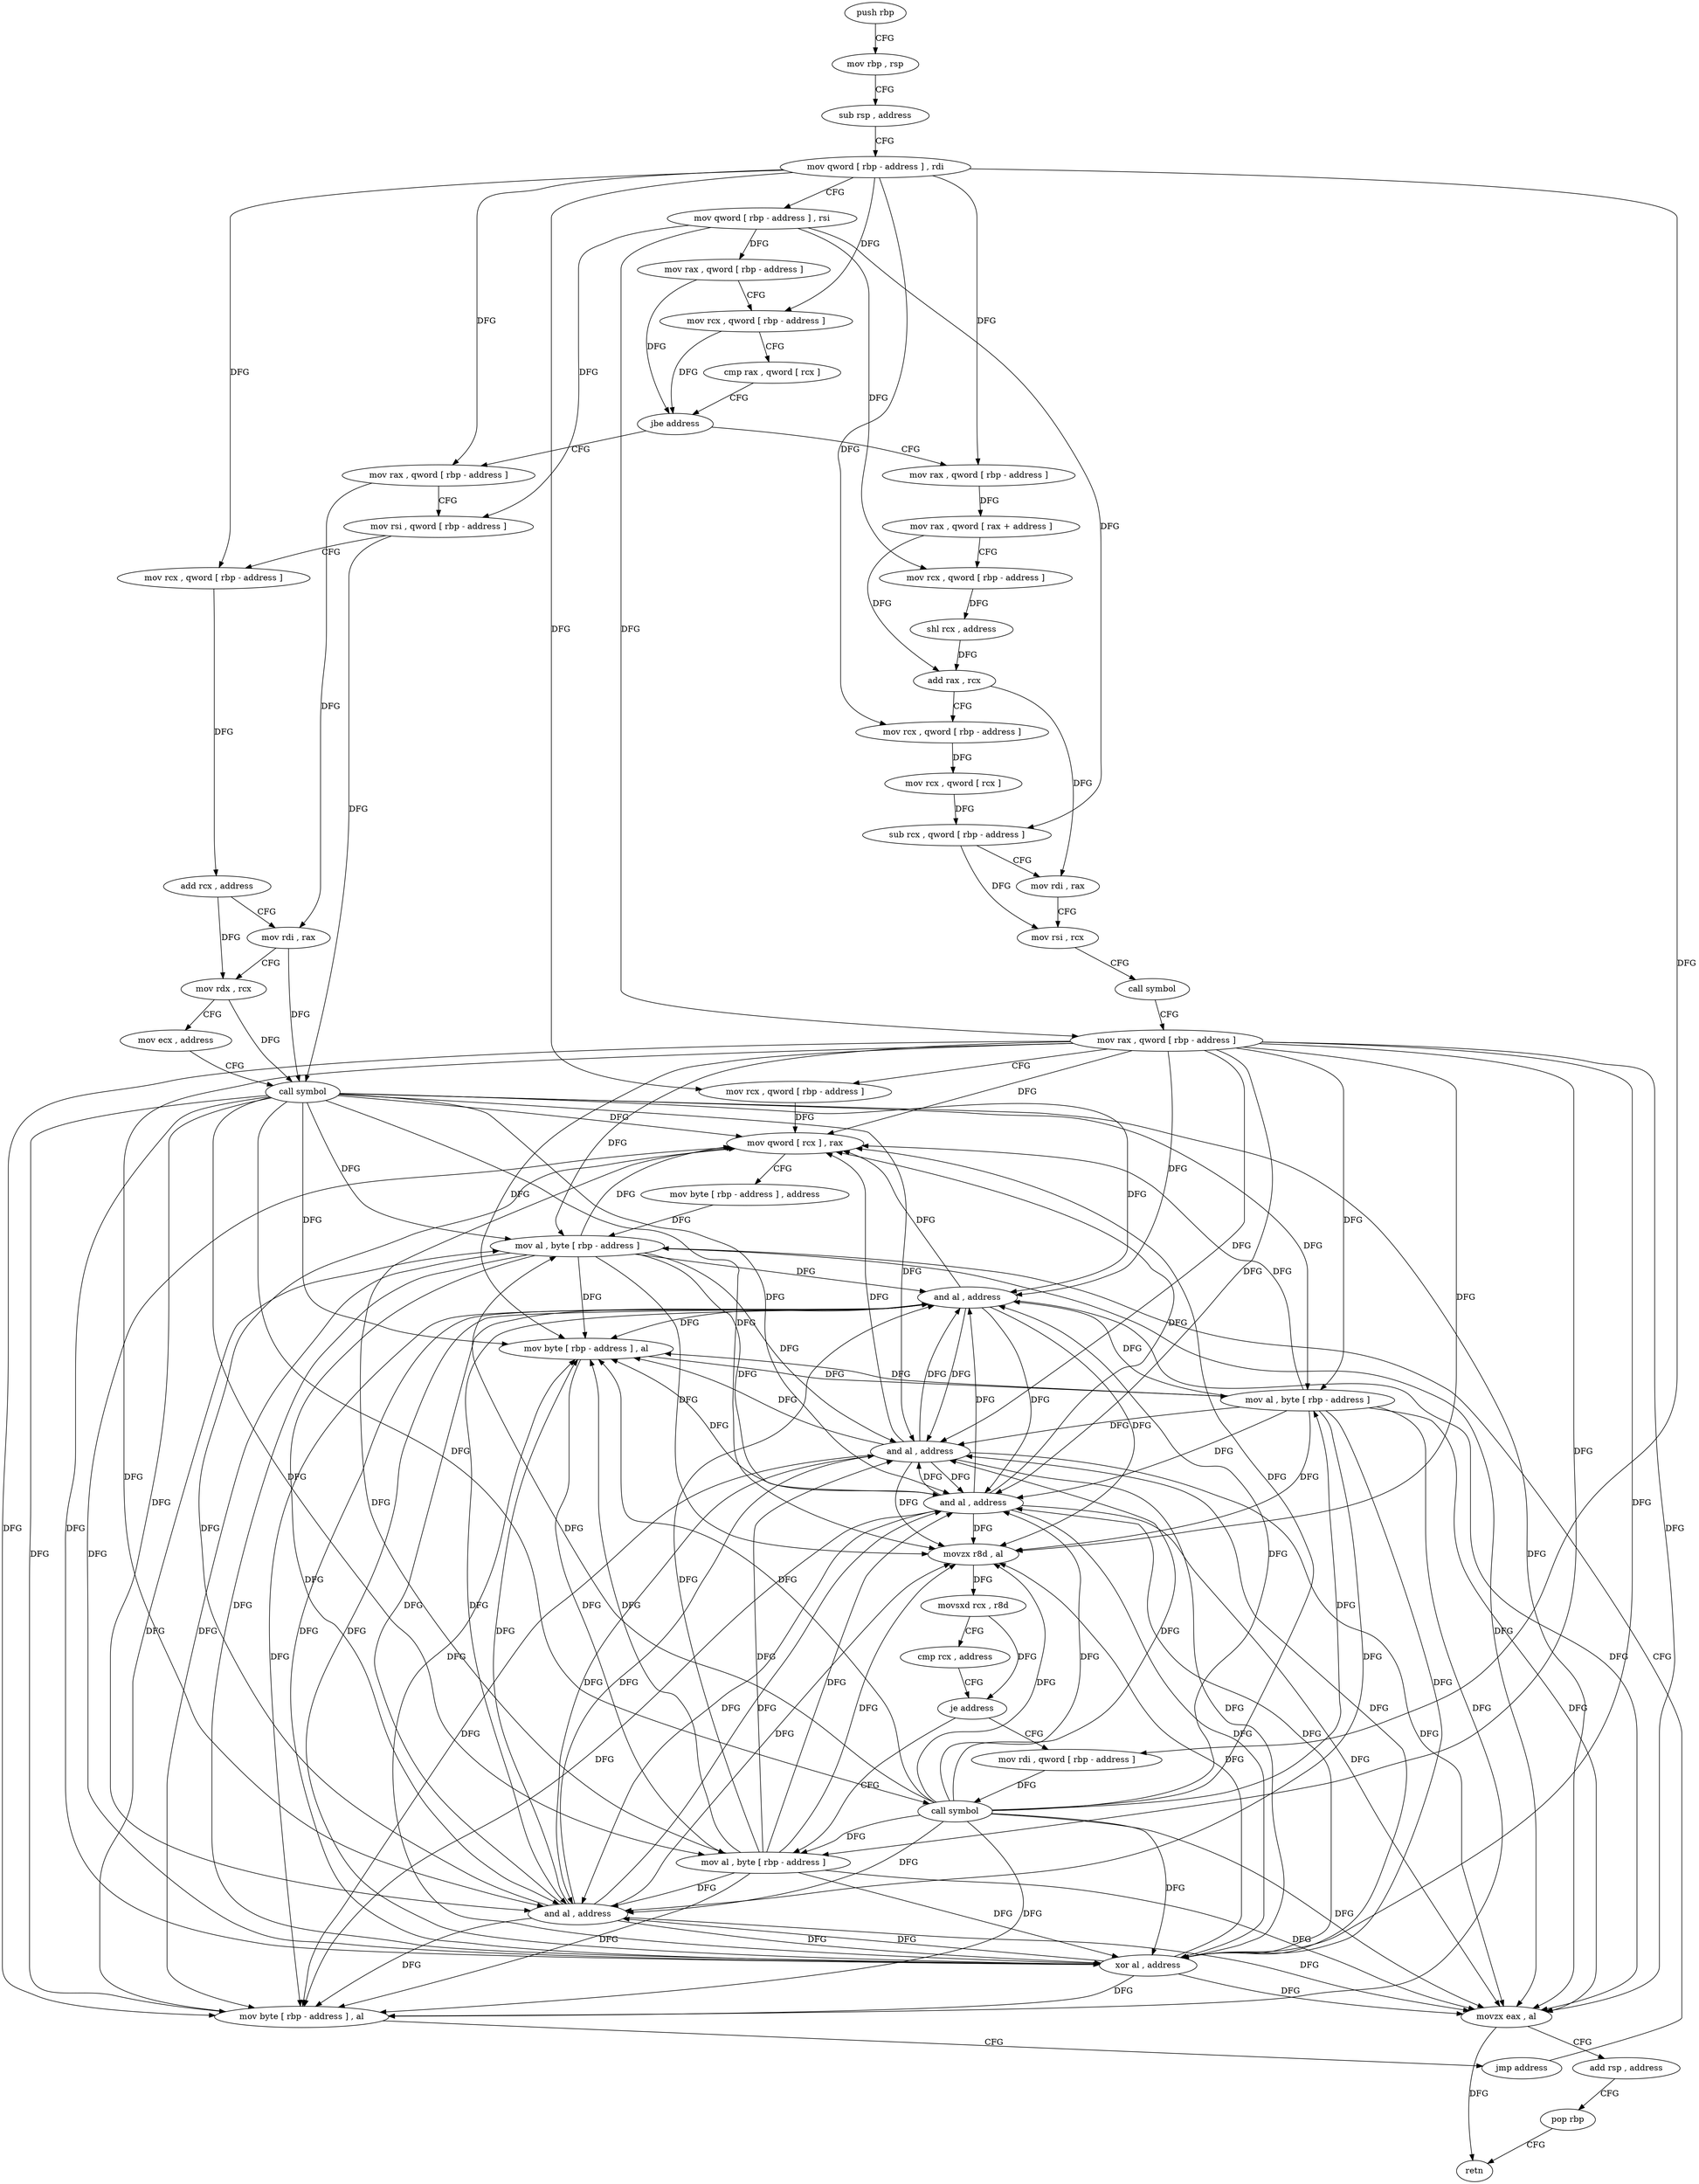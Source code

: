 digraph "func" {
"485776" [label = "push rbp" ]
"485777" [label = "mov rbp , rsp" ]
"485780" [label = "sub rsp , address" ]
"485784" [label = "mov qword [ rbp - address ] , rdi" ]
"485788" [label = "mov qword [ rbp - address ] , rsi" ]
"485792" [label = "mov rax , qword [ rbp - address ]" ]
"485796" [label = "mov rcx , qword [ rbp - address ]" ]
"485800" [label = "cmp rax , qword [ rcx ]" ]
"485803" [label = "jbe address" ]
"485895" [label = "mov rax , qword [ rbp - address ]" ]
"485809" [label = "mov rax , qword [ rbp - address ]" ]
"485899" [label = "mov rax , qword [ rax + address ]" ]
"485903" [label = "mov rcx , qword [ rbp - address ]" ]
"485907" [label = "shl rcx , address" ]
"485911" [label = "add rax , rcx" ]
"485914" [label = "mov rcx , qword [ rbp - address ]" ]
"485918" [label = "mov rcx , qword [ rcx ]" ]
"485921" [label = "sub rcx , qword [ rbp - address ]" ]
"485925" [label = "mov rdi , rax" ]
"485928" [label = "mov rsi , rcx" ]
"485931" [label = "call symbol" ]
"485936" [label = "mov rax , qword [ rbp - address ]" ]
"485940" [label = "mov rcx , qword [ rbp - address ]" ]
"485944" [label = "mov qword [ rcx ] , rax" ]
"485947" [label = "mov byte [ rbp - address ] , address" ]
"485951" [label = "mov al , byte [ rbp - address ]" ]
"485813" [label = "mov rsi , qword [ rbp - address ]" ]
"485817" [label = "mov rcx , qword [ rbp - address ]" ]
"485821" [label = "add rcx , address" ]
"485828" [label = "mov rdi , rax" ]
"485831" [label = "mov rdx , rcx" ]
"485834" [label = "mov ecx , address" ]
"485839" [label = "call symbol" ]
"485844" [label = "and al , address" ]
"485846" [label = "mov byte [ rbp - address ] , al" ]
"485849" [label = "mov al , byte [ rbp - address ]" ]
"485852" [label = "xor al , address" ]
"485854" [label = "and al , address" ]
"485856" [label = "movzx r8d , al" ]
"485860" [label = "movsxd rcx , r8d" ]
"485863" [label = "cmp rcx , address" ]
"485867" [label = "je address" ]
"485882" [label = "mov al , byte [ rbp - address ]" ]
"485873" [label = "mov rdi , qword [ rbp - address ]" ]
"485885" [label = "and al , address" ]
"485887" [label = "mov byte [ rbp - address ] , al" ]
"485890" [label = "jmp address" ]
"485877" [label = "call symbol" ]
"485954" [label = "and al , address" ]
"485956" [label = "movzx eax , al" ]
"485959" [label = "add rsp , address" ]
"485963" [label = "pop rbp" ]
"485964" [label = "retn" ]
"485776" -> "485777" [ label = "CFG" ]
"485777" -> "485780" [ label = "CFG" ]
"485780" -> "485784" [ label = "CFG" ]
"485784" -> "485788" [ label = "CFG" ]
"485784" -> "485796" [ label = "DFG" ]
"485784" -> "485895" [ label = "DFG" ]
"485784" -> "485914" [ label = "DFG" ]
"485784" -> "485940" [ label = "DFG" ]
"485784" -> "485809" [ label = "DFG" ]
"485784" -> "485817" [ label = "DFG" ]
"485784" -> "485873" [ label = "DFG" ]
"485788" -> "485792" [ label = "DFG" ]
"485788" -> "485903" [ label = "DFG" ]
"485788" -> "485921" [ label = "DFG" ]
"485788" -> "485936" [ label = "DFG" ]
"485788" -> "485813" [ label = "DFG" ]
"485792" -> "485796" [ label = "CFG" ]
"485792" -> "485803" [ label = "DFG" ]
"485796" -> "485800" [ label = "CFG" ]
"485796" -> "485803" [ label = "DFG" ]
"485800" -> "485803" [ label = "CFG" ]
"485803" -> "485895" [ label = "CFG" ]
"485803" -> "485809" [ label = "CFG" ]
"485895" -> "485899" [ label = "DFG" ]
"485809" -> "485813" [ label = "CFG" ]
"485809" -> "485828" [ label = "DFG" ]
"485899" -> "485903" [ label = "CFG" ]
"485899" -> "485911" [ label = "DFG" ]
"485903" -> "485907" [ label = "DFG" ]
"485907" -> "485911" [ label = "DFG" ]
"485911" -> "485914" [ label = "CFG" ]
"485911" -> "485925" [ label = "DFG" ]
"485914" -> "485918" [ label = "DFG" ]
"485918" -> "485921" [ label = "DFG" ]
"485921" -> "485925" [ label = "CFG" ]
"485921" -> "485928" [ label = "DFG" ]
"485925" -> "485928" [ label = "CFG" ]
"485928" -> "485931" [ label = "CFG" ]
"485931" -> "485936" [ label = "CFG" ]
"485936" -> "485940" [ label = "CFG" ]
"485936" -> "485944" [ label = "DFG" ]
"485936" -> "485844" [ label = "DFG" ]
"485936" -> "485846" [ label = "DFG" ]
"485936" -> "485849" [ label = "DFG" ]
"485936" -> "485852" [ label = "DFG" ]
"485936" -> "485854" [ label = "DFG" ]
"485936" -> "485856" [ label = "DFG" ]
"485936" -> "485951" [ label = "DFG" ]
"485936" -> "485954" [ label = "DFG" ]
"485936" -> "485956" [ label = "DFG" ]
"485936" -> "485882" [ label = "DFG" ]
"485936" -> "485885" [ label = "DFG" ]
"485936" -> "485887" [ label = "DFG" ]
"485940" -> "485944" [ label = "DFG" ]
"485944" -> "485947" [ label = "CFG" ]
"485947" -> "485951" [ label = "DFG" ]
"485951" -> "485954" [ label = "DFG" ]
"485951" -> "485944" [ label = "DFG" ]
"485951" -> "485844" [ label = "DFG" ]
"485951" -> "485846" [ label = "DFG" ]
"485951" -> "485852" [ label = "DFG" ]
"485951" -> "485854" [ label = "DFG" ]
"485951" -> "485856" [ label = "DFG" ]
"485951" -> "485956" [ label = "DFG" ]
"485951" -> "485885" [ label = "DFG" ]
"485951" -> "485887" [ label = "DFG" ]
"485813" -> "485817" [ label = "CFG" ]
"485813" -> "485839" [ label = "DFG" ]
"485817" -> "485821" [ label = "DFG" ]
"485821" -> "485828" [ label = "CFG" ]
"485821" -> "485831" [ label = "DFG" ]
"485828" -> "485831" [ label = "CFG" ]
"485828" -> "485839" [ label = "DFG" ]
"485831" -> "485834" [ label = "CFG" ]
"485831" -> "485839" [ label = "DFG" ]
"485834" -> "485839" [ label = "CFG" ]
"485839" -> "485844" [ label = "DFG" ]
"485839" -> "485944" [ label = "DFG" ]
"485839" -> "485846" [ label = "DFG" ]
"485839" -> "485849" [ label = "DFG" ]
"485839" -> "485852" [ label = "DFG" ]
"485839" -> "485854" [ label = "DFG" ]
"485839" -> "485856" [ label = "DFG" ]
"485839" -> "485951" [ label = "DFG" ]
"485839" -> "485954" [ label = "DFG" ]
"485839" -> "485956" [ label = "DFG" ]
"485839" -> "485882" [ label = "DFG" ]
"485839" -> "485885" [ label = "DFG" ]
"485839" -> "485887" [ label = "DFG" ]
"485839" -> "485877" [ label = "DFG" ]
"485844" -> "485846" [ label = "DFG" ]
"485844" -> "485944" [ label = "DFG" ]
"485844" -> "485852" [ label = "DFG" ]
"485844" -> "485854" [ label = "DFG" ]
"485844" -> "485856" [ label = "DFG" ]
"485844" -> "485954" [ label = "DFG" ]
"485844" -> "485956" [ label = "DFG" ]
"485844" -> "485885" [ label = "DFG" ]
"485844" -> "485887" [ label = "DFG" ]
"485846" -> "485849" [ label = "DFG" ]
"485846" -> "485882" [ label = "DFG" ]
"485849" -> "485852" [ label = "DFG" ]
"485849" -> "485944" [ label = "DFG" ]
"485849" -> "485844" [ label = "DFG" ]
"485849" -> "485846" [ label = "DFG" ]
"485849" -> "485854" [ label = "DFG" ]
"485849" -> "485856" [ label = "DFG" ]
"485849" -> "485954" [ label = "DFG" ]
"485849" -> "485956" [ label = "DFG" ]
"485849" -> "485885" [ label = "DFG" ]
"485849" -> "485887" [ label = "DFG" ]
"485852" -> "485854" [ label = "DFG" ]
"485852" -> "485944" [ label = "DFG" ]
"485852" -> "485844" [ label = "DFG" ]
"485852" -> "485846" [ label = "DFG" ]
"485852" -> "485856" [ label = "DFG" ]
"485852" -> "485954" [ label = "DFG" ]
"485852" -> "485956" [ label = "DFG" ]
"485852" -> "485885" [ label = "DFG" ]
"485852" -> "485887" [ label = "DFG" ]
"485854" -> "485856" [ label = "DFG" ]
"485854" -> "485944" [ label = "DFG" ]
"485854" -> "485844" [ label = "DFG" ]
"485854" -> "485846" [ label = "DFG" ]
"485854" -> "485852" [ label = "DFG" ]
"485854" -> "485954" [ label = "DFG" ]
"485854" -> "485956" [ label = "DFG" ]
"485854" -> "485885" [ label = "DFG" ]
"485854" -> "485887" [ label = "DFG" ]
"485856" -> "485860" [ label = "DFG" ]
"485860" -> "485863" [ label = "CFG" ]
"485860" -> "485867" [ label = "DFG" ]
"485863" -> "485867" [ label = "CFG" ]
"485867" -> "485882" [ label = "CFG" ]
"485867" -> "485873" [ label = "CFG" ]
"485882" -> "485885" [ label = "DFG" ]
"485882" -> "485944" [ label = "DFG" ]
"485882" -> "485844" [ label = "DFG" ]
"485882" -> "485846" [ label = "DFG" ]
"485882" -> "485852" [ label = "DFG" ]
"485882" -> "485854" [ label = "DFG" ]
"485882" -> "485856" [ label = "DFG" ]
"485882" -> "485954" [ label = "DFG" ]
"485882" -> "485956" [ label = "DFG" ]
"485882" -> "485887" [ label = "DFG" ]
"485873" -> "485877" [ label = "DFG" ]
"485885" -> "485887" [ label = "DFG" ]
"485885" -> "485944" [ label = "DFG" ]
"485885" -> "485844" [ label = "DFG" ]
"485885" -> "485846" [ label = "DFG" ]
"485885" -> "485852" [ label = "DFG" ]
"485885" -> "485854" [ label = "DFG" ]
"485885" -> "485856" [ label = "DFG" ]
"485885" -> "485954" [ label = "DFG" ]
"485885" -> "485956" [ label = "DFG" ]
"485887" -> "485890" [ label = "CFG" ]
"485887" -> "485951" [ label = "DFG" ]
"485890" -> "485951" [ label = "CFG" ]
"485877" -> "485882" [ label = "DFG" ]
"485877" -> "485944" [ label = "DFG" ]
"485877" -> "485844" [ label = "DFG" ]
"485877" -> "485846" [ label = "DFG" ]
"485877" -> "485852" [ label = "DFG" ]
"485877" -> "485854" [ label = "DFG" ]
"485877" -> "485856" [ label = "DFG" ]
"485877" -> "485954" [ label = "DFG" ]
"485877" -> "485956" [ label = "DFG" ]
"485877" -> "485885" [ label = "DFG" ]
"485877" -> "485887" [ label = "DFG" ]
"485877" -> "485849" [ label = "DFG" ]
"485877" -> "485951" [ label = "DFG" ]
"485954" -> "485956" [ label = "DFG" ]
"485954" -> "485944" [ label = "DFG" ]
"485954" -> "485844" [ label = "DFG" ]
"485954" -> "485846" [ label = "DFG" ]
"485954" -> "485852" [ label = "DFG" ]
"485954" -> "485854" [ label = "DFG" ]
"485954" -> "485856" [ label = "DFG" ]
"485954" -> "485885" [ label = "DFG" ]
"485954" -> "485887" [ label = "DFG" ]
"485956" -> "485959" [ label = "CFG" ]
"485956" -> "485964" [ label = "DFG" ]
"485959" -> "485963" [ label = "CFG" ]
"485963" -> "485964" [ label = "CFG" ]
}
